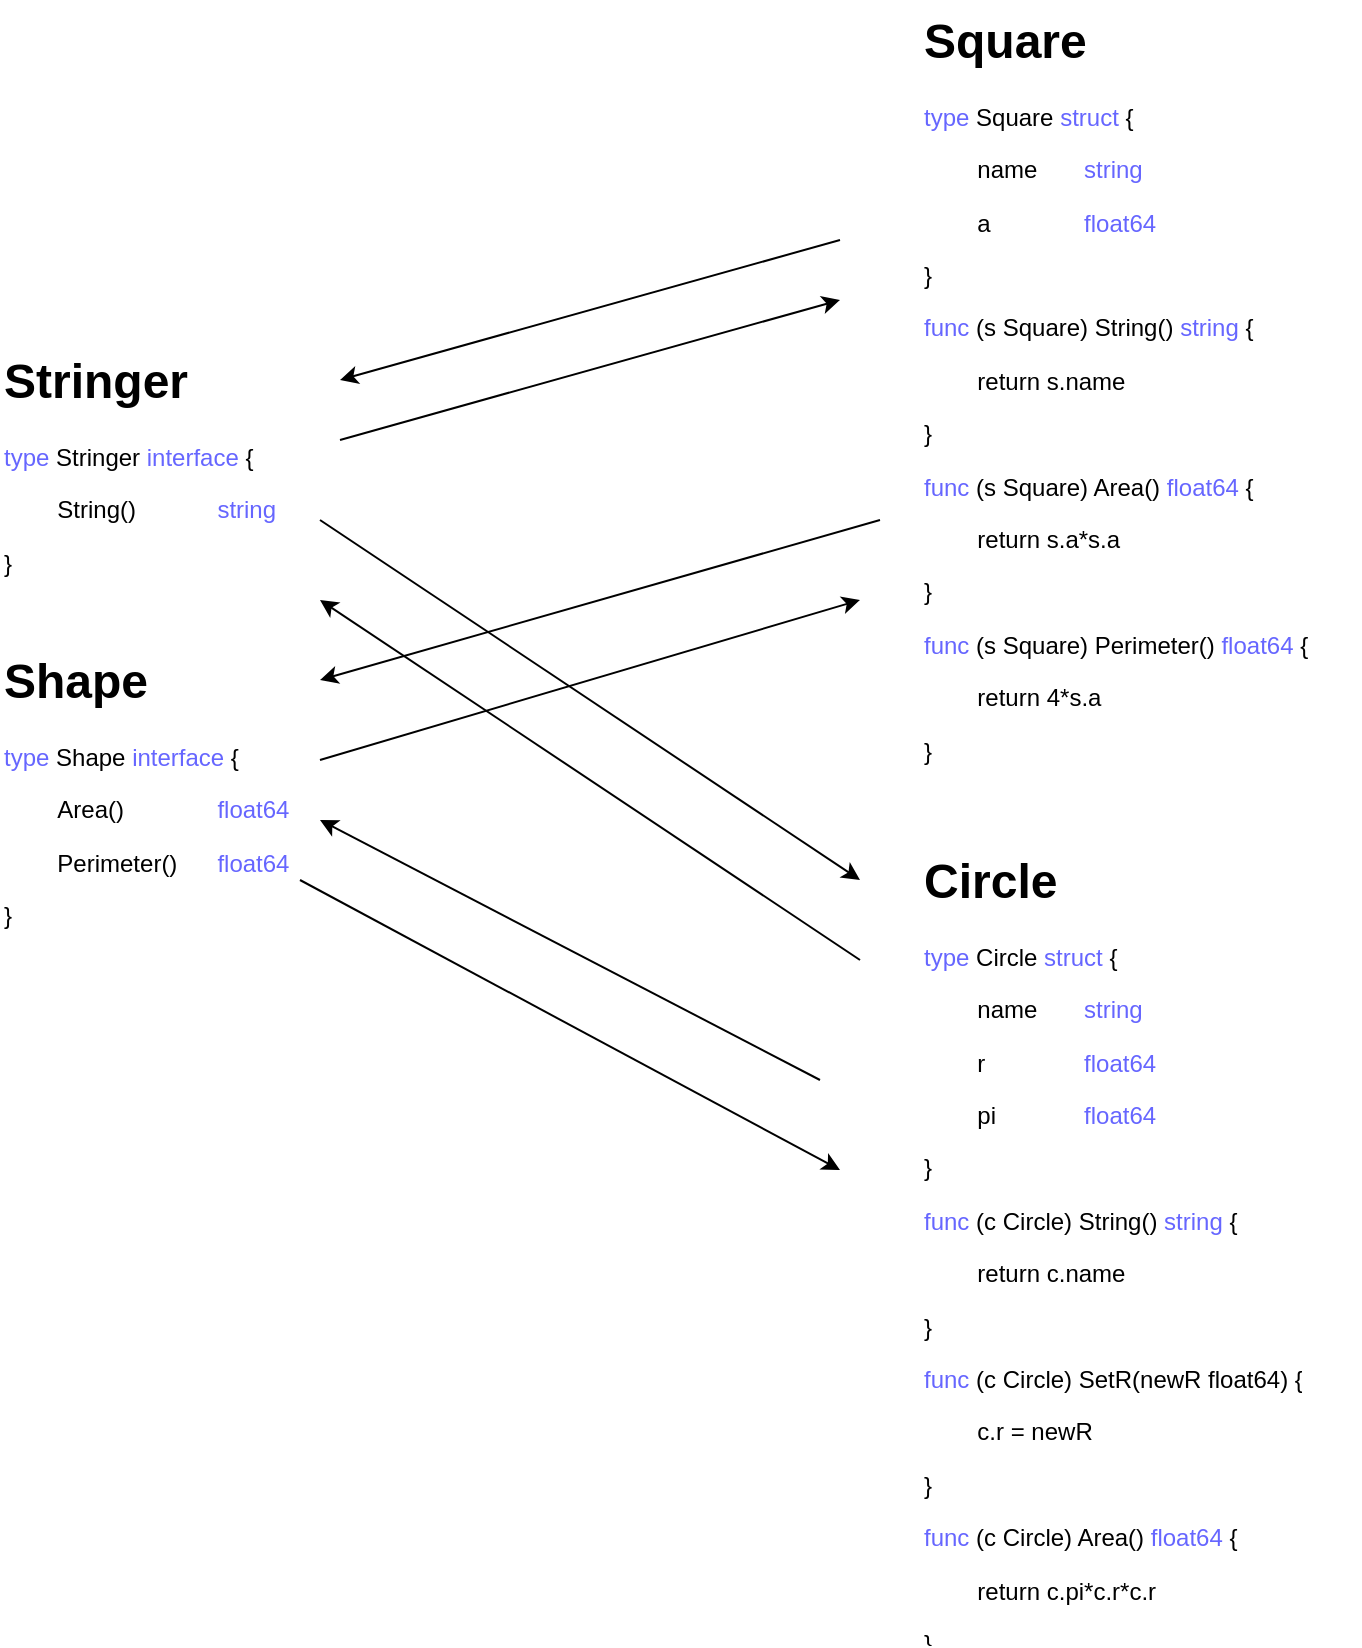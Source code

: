 <mxfile version="26.0.9">
  <diagram name="Страница — 1" id="RyqSW68B_dAQg0w7gkDK">
    <mxGraphModel dx="2901" dy="1205" grid="1" gridSize="10" guides="1" tooltips="1" connect="1" arrows="1" fold="1" page="1" pageScale="1" pageWidth="827" pageHeight="1169" math="0" shadow="0">
      <root>
        <mxCell id="0" />
        <mxCell id="1" parent="0" />
        <mxCell id="juNFrlzL2-Wdl-w0CFKb-1" value="&lt;h1 style=&quot;margin-top: 0px;&quot;&gt;Stringer&lt;/h1&gt;&lt;p&gt;&lt;font style=&quot;color: rgb(102, 102, 255);&quot;&gt;type&lt;/font&gt; Stringer &lt;font style=&quot;color: rgb(102, 102, 255);&quot;&gt;interface&lt;/font&gt; {&lt;/p&gt;&lt;p&gt;&lt;span style=&quot;white-space: pre;&quot;&gt;&#x9;&lt;/span&gt;String() &lt;span style=&quot;white-space: pre;&quot;&gt;&#x9;&lt;/span&gt;&lt;span style=&quot;white-space: pre;&quot;&gt;&#x9;&lt;/span&gt;&lt;font style=&quot;color: rgb(102, 102, 255);&quot;&gt;string&lt;/font&gt;&lt;br&gt;&lt;/p&gt;&lt;p&gt;}&lt;/p&gt;" style="text;html=1;whiteSpace=wrap;overflow=hidden;rounded=0;" vertex="1" parent="1">
          <mxGeometry x="-790" y="350" width="150" height="120" as="geometry" />
        </mxCell>
        <mxCell id="juNFrlzL2-Wdl-w0CFKb-2" value="&lt;h1 style=&quot;margin-top: 0px;&quot;&gt;Shape&lt;/h1&gt;&lt;p&gt;&lt;font style=&quot;color: rgb(102, 102, 255);&quot;&gt;type&lt;/font&gt; Shape&amp;nbsp;&lt;font style=&quot;color: rgb(102, 102, 255);&quot;&gt;interface&lt;/font&gt; {&lt;/p&gt;&lt;p&gt;&lt;span style=&quot;white-space: pre;&quot;&gt;&#x9;&lt;/span&gt;Area() &lt;span style=&quot;white-space: pre;&quot;&gt;&#x9;&lt;/span&gt;&lt;span style=&quot;white-space: pre;&quot;&gt;&#x9;&lt;/span&gt;&lt;font color=&quot;#6666ff&quot;&gt;float64&lt;/font&gt;&lt;/p&gt;&lt;p&gt;&lt;span style=&quot;background-color: transparent; color: light-dark(rgb(0, 0, 0), rgb(255, 255, 255));&quot;&gt;&lt;span style=&quot;white-space: pre;&quot;&gt;&#x9;&lt;/span&gt;Perimeter&lt;/span&gt;&lt;span style=&quot;background-color: transparent; color: light-dark(rgb(0, 0, 0), rgb(255, 255, 255));&quot;&gt;()&lt;/span&gt;&lt;span style=&quot;background-color: transparent; color: light-dark(rgb(0, 0, 0), rgb(255, 255, 255));&quot;&gt;&amp;nbsp;&lt;span style=&quot;white-space: pre;&quot;&gt;&#x9;&lt;/span&gt;&lt;/span&gt;&lt;font style=&quot;background-color: transparent;&quot; color=&quot;#6666ff&quot;&gt;float64&lt;/font&gt;&lt;/p&gt;&lt;p&gt;}&lt;/p&gt;" style="text;html=1;whiteSpace=wrap;overflow=hidden;rounded=0;" vertex="1" parent="1">
          <mxGeometry x="-790" y="500" width="150" height="160" as="geometry" />
        </mxCell>
        <mxCell id="juNFrlzL2-Wdl-w0CFKb-3" value="&lt;h1 style=&quot;margin-top: 0px;&quot;&gt;&lt;span style=&quot;white-space-collapse: preserve;&quot; data-src-align=&quot;0:7&quot; class=&quot;EzKURWReUAB5oZgtQNkl&quot;&gt;Square&lt;/span&gt;&lt;br&gt;&lt;/h1&gt;&lt;p&gt;&lt;font style=&quot;color: rgb(102, 102, 255);&quot;&gt;type&lt;/font&gt; Square &lt;font style=&quot;color: rgb(102, 102, 255);&quot;&gt;struct&lt;/font&gt; {&lt;/p&gt;&lt;p&gt;&lt;span style=&quot;white-space: pre;&quot;&gt;&#x9;&lt;/span&gt;name &lt;span style=&quot;white-space: pre;&quot;&gt;&#x9;&lt;/span&gt;&lt;font style=&quot;color: rgb(102, 102, 255);&quot;&gt;string&lt;/font&gt;&lt;br&gt;&lt;/p&gt;&lt;p&gt;&lt;font style=&quot;color: rgb(102, 102, 255);&quot;&gt;&lt;span style=&quot;color: light-dark(rgb(102, 102, 255), rgb(102, 102, 255)); white-space: pre;&quot;&gt;&#x9;&lt;/span&gt;&lt;font style=&quot;color: rgb(0, 0, 0);&quot;&gt;a&lt;/font&gt;&lt;/font&gt;&lt;font style=&quot;color: rgb(102, 102, 255);&quot;&gt; &lt;span style=&quot;white-space: pre;&quot;&gt;&#x9;&lt;/span&gt;&lt;span style=&quot;white-space: pre;&quot;&gt;&#x9;&lt;/span&gt;float64&lt;br&gt;&lt;/font&gt;&lt;/p&gt;&lt;p&gt;}&lt;/p&gt;&lt;p&gt;&lt;font style=&quot;color: rgb(102, 102, 255);&quot;&gt;func&lt;/font&gt; (s Square) String() &lt;font style=&quot;color: rgb(102, 102, 255);&quot;&gt;string&lt;/font&gt; {&lt;/p&gt;&lt;p&gt;&lt;span style=&quot;white-space: pre;&quot;&gt;&#x9;&lt;/span&gt;return s.name&lt;br&gt;&lt;/p&gt;&lt;p&gt;}&lt;/p&gt;&lt;p&gt;&lt;font style=&quot;color: rgb(102, 102, 255);&quot;&gt;func&lt;/font&gt;&amp;nbsp;(s Square) Area() &lt;font color=&quot;#6666ff&quot;&gt;float64&lt;/font&gt;&amp;nbsp;{&lt;/p&gt;&lt;p&gt;&lt;span style=&quot;white-space: pre;&quot;&gt;&#x9;&lt;/span&gt;return s.a*s.a&lt;br&gt;&lt;/p&gt;&lt;p&gt;}&lt;/p&gt;&lt;p&gt;&lt;font style=&quot;color: rgb(102, 102, 255);&quot;&gt;func&lt;/font&gt;&amp;nbsp;(s Square) Perimeter()&amp;nbsp;&lt;span style=&quot;color: rgb(102, 102, 255);&quot;&gt;float64&lt;/span&gt;&amp;nbsp;{&lt;/p&gt;&lt;p&gt;&lt;span style=&quot;white-space: pre;&quot;&gt;&#x9;&lt;/span&gt;return 4*s.a&lt;br&gt;&lt;/p&gt;&lt;p&gt;}&lt;/p&gt;" style="text;html=1;whiteSpace=wrap;overflow=hidden;rounded=0;" vertex="1" parent="1">
          <mxGeometry x="-330" y="180" width="220" height="400" as="geometry" />
        </mxCell>
        <mxCell id="juNFrlzL2-Wdl-w0CFKb-4" value="&lt;h1 style=&quot;margin-top: 0px;&quot;&gt;&lt;span style=&quot;white-space-collapse: preserve;&quot; data-src-align=&quot;0:4&quot; class=&quot;EzKURWReUAB5oZgtQNkl&quot;&gt;Circle&lt;/span&gt;&lt;br&gt;&lt;/h1&gt;&lt;p&gt;&lt;font style=&quot;color: rgb(102, 102, 255);&quot;&gt;type&lt;/font&gt;&amp;nbsp;&lt;span style=&quot;white-space-collapse: preserve;&quot; data-src-align=&quot;0:4&quot; class=&quot;EzKURWReUAB5oZgtQNkl&quot;&gt;Circle&lt;/span&gt;&amp;nbsp;&lt;font style=&quot;color: rgb(102, 102, 255);&quot;&gt;struct&lt;/font&gt; {&lt;/p&gt;&lt;p&gt;&lt;span style=&quot;white-space: pre;&quot;&gt;&#x9;&lt;/span&gt;name &lt;span style=&quot;white-space: pre;&quot;&gt;&#x9;&lt;/span&gt;&lt;font style=&quot;color: rgb(102, 102, 255);&quot;&gt;string&lt;/font&gt;&lt;br&gt;&lt;/p&gt;&lt;p&gt;&lt;font style=&quot;color: rgb(102, 102, 255);&quot;&gt;&lt;span style=&quot;color: light-dark(rgb(102, 102, 255), rgb(102, 102, 255)); white-space: pre;&quot;&gt;&#x9;&lt;/span&gt;&lt;font style=&quot;color: rgb(0, 0, 0);&quot;&gt;r&lt;/font&gt;&lt;/font&gt;&lt;font style=&quot;color: rgb(102, 102, 255);&quot;&gt; &lt;span style=&quot;white-space: pre;&quot;&gt;&#x9;&lt;/span&gt;&lt;span style=&quot;white-space: pre;&quot;&gt;&#x9;&lt;/span&gt;float64&lt;br&gt;&lt;/font&gt;&lt;/p&gt;&lt;p&gt;&lt;font style=&quot;color: rgb(102, 102, 255);&quot;&gt;&lt;span style=&quot;color: light-dark(rgb(102, 102, 255), rgb(102, 102, 255)); white-space: pre;&quot;&gt;&#x9;&lt;/span&gt;&lt;font style=&quot;color: rgb(0, 0, 0);&quot;&gt;pi&lt;/font&gt;&lt;/font&gt;&lt;font style=&quot;color: rgb(102, 102, 255);&quot;&gt;&amp;nbsp;&lt;span style=&quot;white-space: pre;&quot;&gt;&#x9;&lt;/span&gt;&lt;span style=&quot;white-space: pre;&quot;&gt;&#x9;&lt;/span&gt;float64&lt;br&gt;&lt;/font&gt;&lt;/p&gt;&lt;p&gt;}&lt;/p&gt;&lt;p&gt;&lt;font style=&quot;color: rgb(102, 102, 255);&quot;&gt;func&lt;/font&gt; (с&amp;nbsp;&lt;span style=&quot;white-space-collapse: preserve;&quot; data-src-align=&quot;0:4&quot; class=&quot;EzKURWReUAB5oZgtQNkl&quot;&gt;Circle&lt;/span&gt;) String() &lt;font style=&quot;color: rgb(102, 102, 255);&quot;&gt;string&lt;/font&gt; {&lt;/p&gt;&lt;p&gt;&lt;span style=&quot;white-space: pre;&quot;&gt;&#x9;&lt;/span&gt;return c.name&lt;br&gt;&lt;/p&gt;&lt;p&gt;}&lt;/p&gt;&lt;p&gt;&lt;font style=&quot;color: rgb(102, 102, 255);&quot;&gt;func&lt;/font&gt;&amp;nbsp;(с&amp;nbsp;&lt;span style=&quot;white-space-collapse: preserve;&quot; data-src-align=&quot;0:4&quot; class=&quot;EzKURWReUAB5oZgtQNkl&quot;&gt;Circle&lt;/span&gt;) SetR(newR float64)&amp;nbsp;{&lt;/p&gt;&lt;p&gt;&lt;span style=&quot;white-space: pre;&quot;&gt;&#x9;&lt;/span&gt;c.r = newR&lt;br&gt;&lt;/p&gt;&lt;p&gt;}&lt;/p&gt;&lt;p&gt;&lt;font style=&quot;color: rgb(102, 102, 255);&quot;&gt;func&lt;/font&gt;&amp;nbsp;(с&amp;nbsp;&lt;span style=&quot;white-space-collapse: preserve;&quot; data-src-align=&quot;0:4&quot; class=&quot;EzKURWReUAB5oZgtQNkl&quot;&gt;Circle&lt;/span&gt;) Area() &lt;font color=&quot;#6666ff&quot;&gt;float64&lt;/font&gt;&amp;nbsp;{&lt;/p&gt;&lt;p&gt;&lt;span style=&quot;white-space: pre;&quot;&gt;&#x9;&lt;/span&gt;return c.pi*c.r*c.r&lt;br&gt;&lt;/p&gt;&lt;p&gt;}&lt;/p&gt;&lt;p&gt;&lt;font style=&quot;color: rgb(102, 102, 255);&quot;&gt;func&lt;/font&gt;&amp;nbsp;(с&amp;nbsp;&lt;span style=&quot;white-space-collapse: preserve;&quot; data-src-align=&quot;0:4&quot; class=&quot;EzKURWReUAB5oZgtQNkl&quot;&gt;Circle&lt;/span&gt;) Perimeter()&amp;nbsp;&lt;span style=&quot;color: rgb(102, 102, 255);&quot;&gt;float64&lt;/span&gt;&amp;nbsp;{&lt;/p&gt;&lt;p&gt;&lt;span style=&quot;white-space: pre;&quot;&gt;&#x9;&lt;/span&gt;return 2*c.pi*c.r&lt;br&gt;&lt;/p&gt;&lt;p&gt;}&lt;/p&gt;" style="text;html=1;whiteSpace=wrap;overflow=hidden;rounded=0;" vertex="1" parent="1">
          <mxGeometry x="-330" y="600" width="220" height="400" as="geometry" />
        </mxCell>
        <mxCell id="juNFrlzL2-Wdl-w0CFKb-5" value="" style="endArrow=classic;html=1;rounded=0;" edge="1" parent="1">
          <mxGeometry width="50" height="50" relative="1" as="geometry">
            <mxPoint x="-620" y="400" as="sourcePoint" />
            <mxPoint x="-370" y="330" as="targetPoint" />
          </mxGeometry>
        </mxCell>
        <mxCell id="juNFrlzL2-Wdl-w0CFKb-6" value="" style="endArrow=classic;html=1;rounded=0;" edge="1" parent="1">
          <mxGeometry width="50" height="50" relative="1" as="geometry">
            <mxPoint x="-630" y="440" as="sourcePoint" />
            <mxPoint x="-360" y="620" as="targetPoint" />
          </mxGeometry>
        </mxCell>
        <mxCell id="juNFrlzL2-Wdl-w0CFKb-7" value="" style="endArrow=classic;html=1;rounded=0;" edge="1" parent="1">
          <mxGeometry width="50" height="50" relative="1" as="geometry">
            <mxPoint x="-370" y="300" as="sourcePoint" />
            <mxPoint x="-620" y="370" as="targetPoint" />
          </mxGeometry>
        </mxCell>
        <mxCell id="juNFrlzL2-Wdl-w0CFKb-8" value="" style="endArrow=classic;html=1;rounded=0;" edge="1" parent="1">
          <mxGeometry width="50" height="50" relative="1" as="geometry">
            <mxPoint x="-350" y="440" as="sourcePoint" />
            <mxPoint x="-630" y="520" as="targetPoint" />
          </mxGeometry>
        </mxCell>
        <mxCell id="juNFrlzL2-Wdl-w0CFKb-9" value="" style="endArrow=classic;html=1;rounded=0;exitX=1;exitY=0.75;exitDx=0;exitDy=0;" edge="1" parent="1" source="juNFrlzL2-Wdl-w0CFKb-2">
          <mxGeometry width="50" height="50" relative="1" as="geometry">
            <mxPoint x="-640" y="585" as="sourcePoint" />
            <mxPoint x="-370" y="765" as="targetPoint" />
          </mxGeometry>
        </mxCell>
        <mxCell id="juNFrlzL2-Wdl-w0CFKb-10" value="" style="endArrow=classic;html=1;rounded=0;" edge="1" parent="1">
          <mxGeometry width="50" height="50" relative="1" as="geometry">
            <mxPoint x="-630" y="560" as="sourcePoint" />
            <mxPoint x="-360" y="480" as="targetPoint" />
          </mxGeometry>
        </mxCell>
        <mxCell id="juNFrlzL2-Wdl-w0CFKb-11" value="" style="endArrow=classic;html=1;rounded=0;" edge="1" parent="1">
          <mxGeometry width="50" height="50" relative="1" as="geometry">
            <mxPoint x="-380" y="720" as="sourcePoint" />
            <mxPoint x="-630" y="590" as="targetPoint" />
          </mxGeometry>
        </mxCell>
        <mxCell id="juNFrlzL2-Wdl-w0CFKb-12" value="" style="endArrow=classic;html=1;rounded=0;" edge="1" parent="1">
          <mxGeometry width="50" height="50" relative="1" as="geometry">
            <mxPoint x="-360" y="660" as="sourcePoint" />
            <mxPoint x="-630" y="480" as="targetPoint" />
          </mxGeometry>
        </mxCell>
      </root>
    </mxGraphModel>
  </diagram>
</mxfile>
